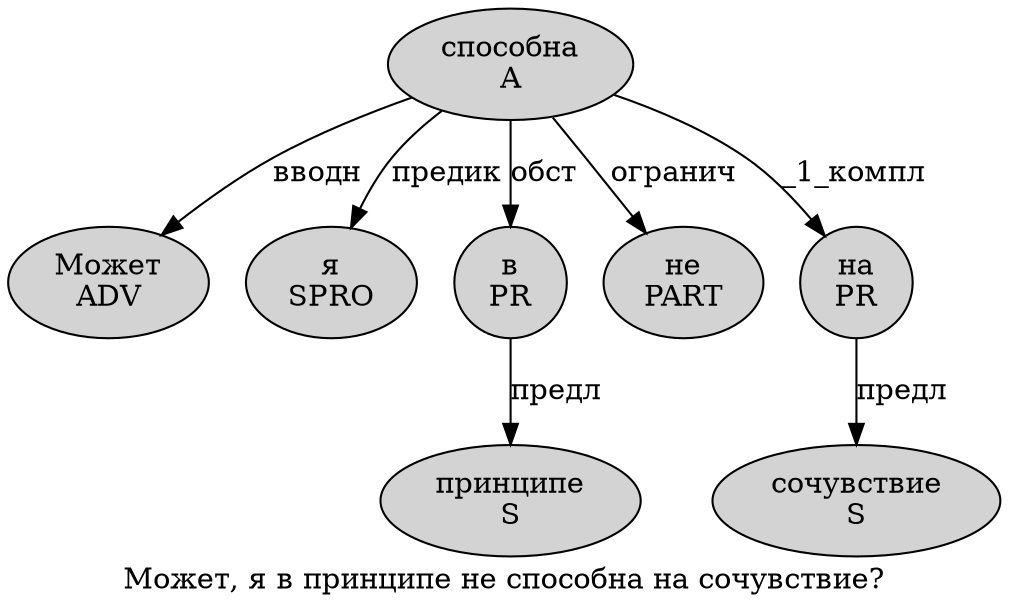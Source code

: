 digraph SENTENCE_4179 {
	graph [label="Может, я в принципе не способна на сочувствие?"]
	node [style=filled]
		0 [label="Может
ADV" color="" fillcolor=lightgray penwidth=1 shape=ellipse]
		2 [label="я
SPRO" color="" fillcolor=lightgray penwidth=1 shape=ellipse]
		3 [label="в
PR" color="" fillcolor=lightgray penwidth=1 shape=ellipse]
		4 [label="принципе
S" color="" fillcolor=lightgray penwidth=1 shape=ellipse]
		5 [label="не
PART" color="" fillcolor=lightgray penwidth=1 shape=ellipse]
		6 [label="способна
A" color="" fillcolor=lightgray penwidth=1 shape=ellipse]
		7 [label="на
PR" color="" fillcolor=lightgray penwidth=1 shape=ellipse]
		8 [label="сочувствие
S" color="" fillcolor=lightgray penwidth=1 shape=ellipse]
			6 -> 0 [label="вводн"]
			6 -> 2 [label="предик"]
			6 -> 3 [label="обст"]
			6 -> 5 [label="огранич"]
			6 -> 7 [label="_1_компл"]
			7 -> 8 [label="предл"]
			3 -> 4 [label="предл"]
}